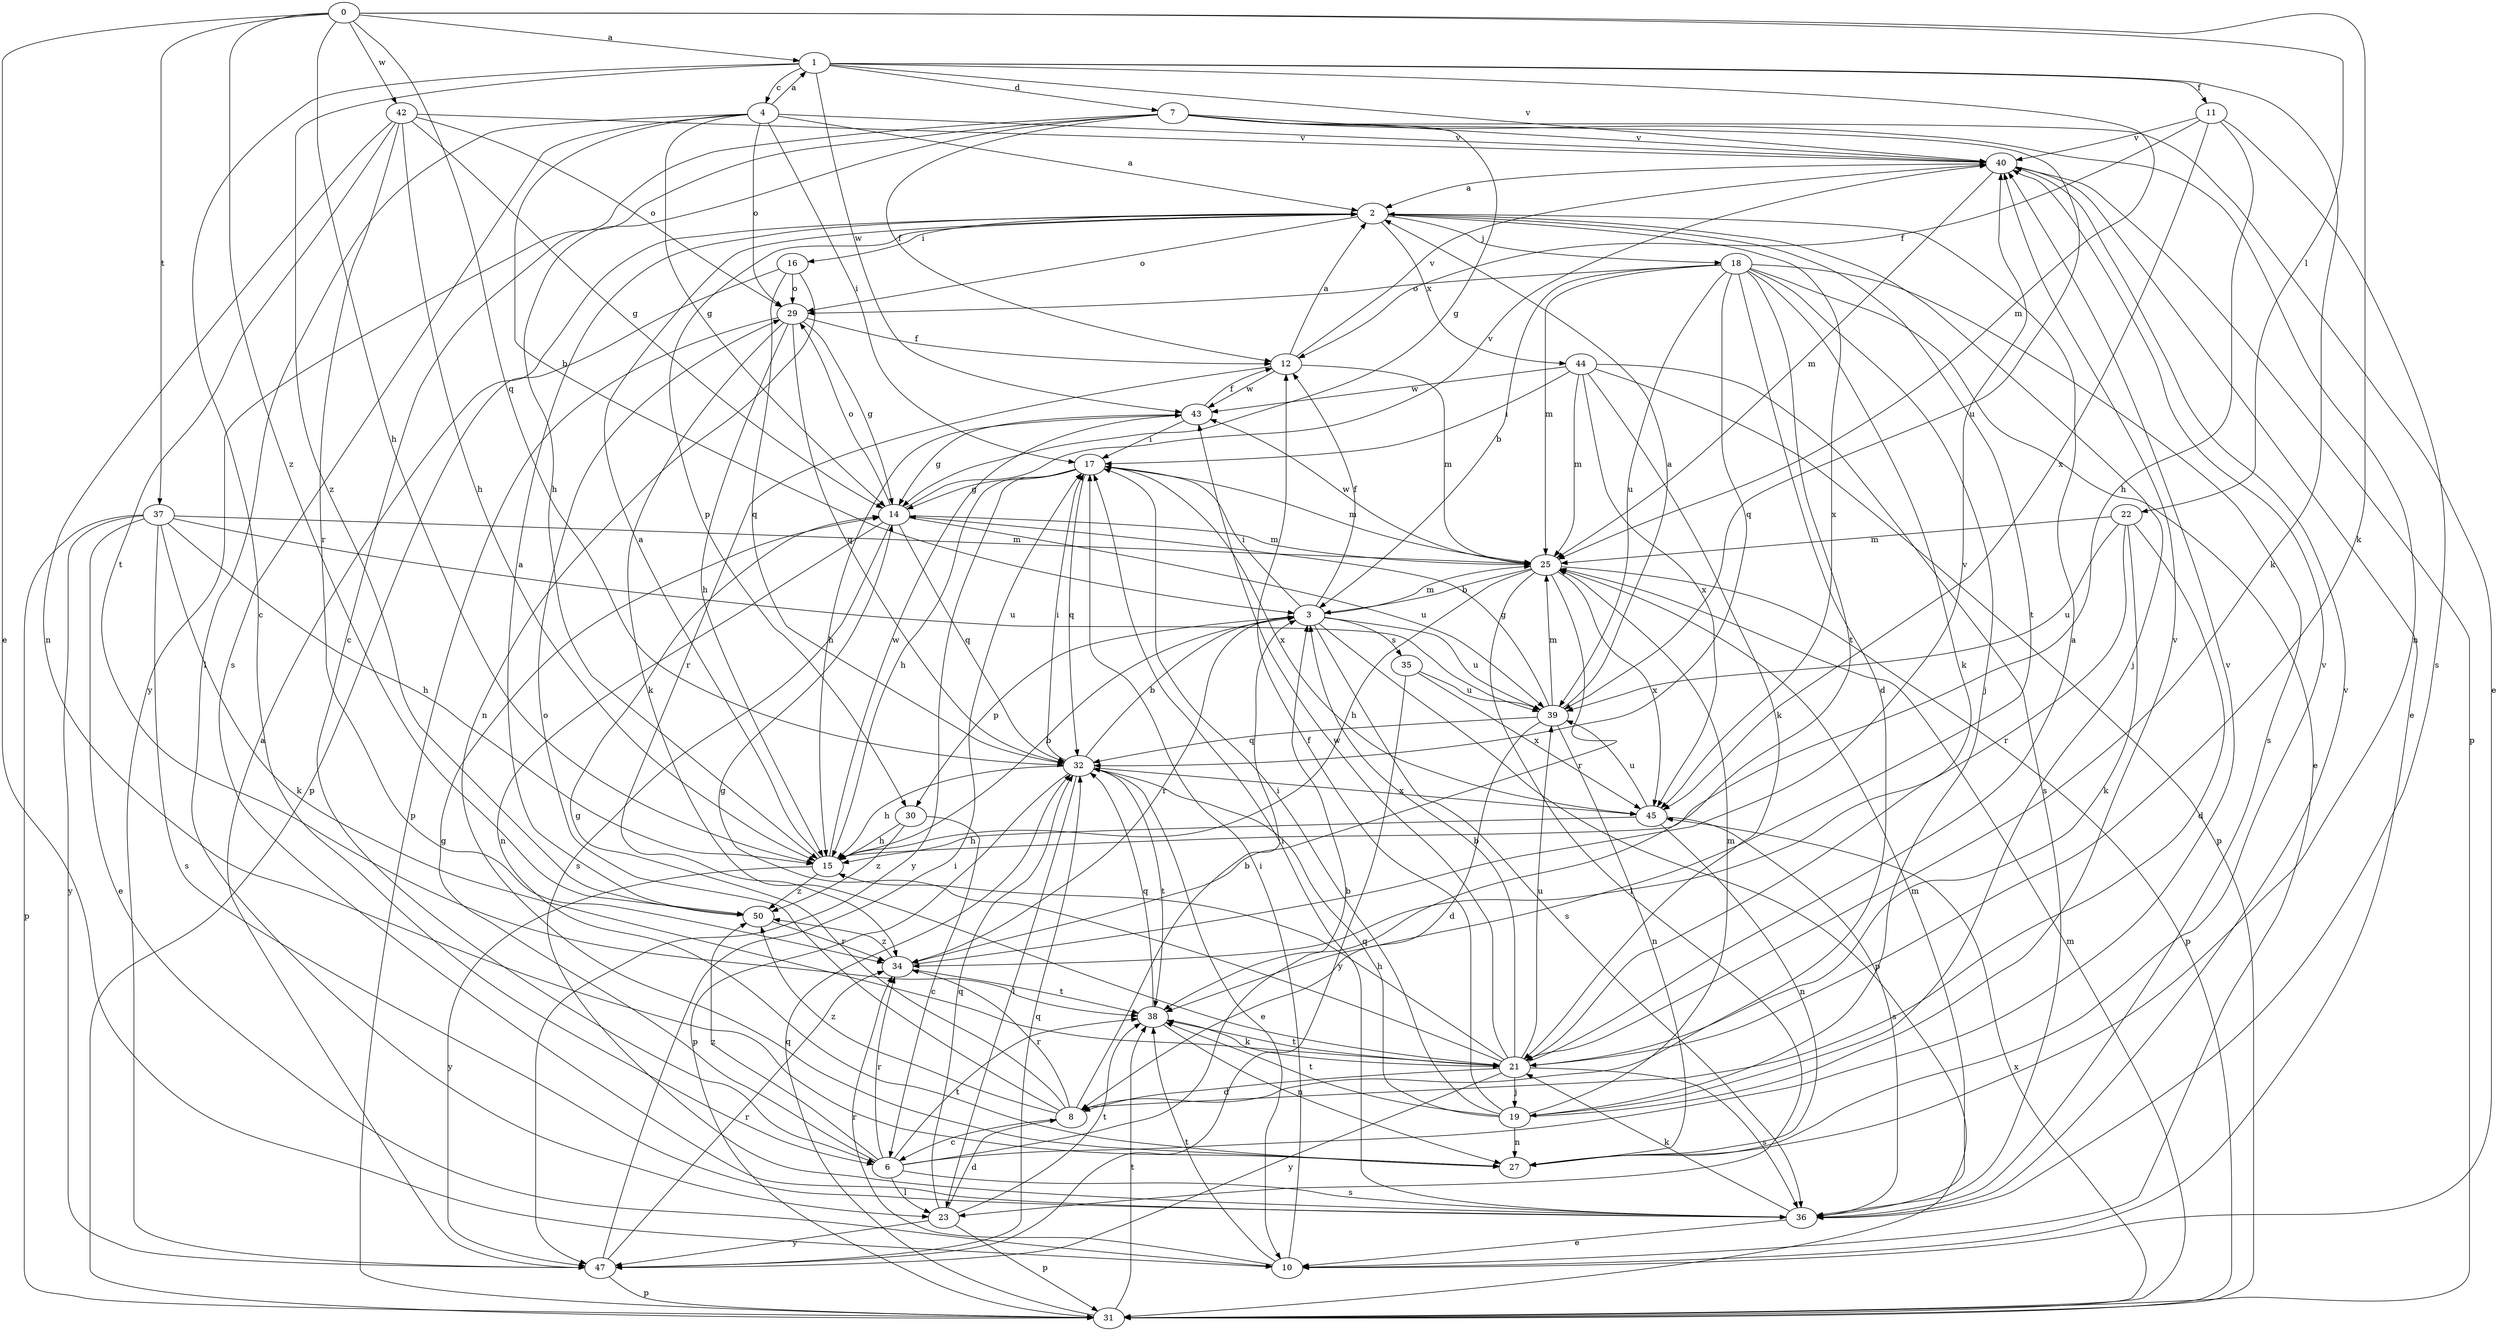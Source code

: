 strict digraph  {
0;
1;
2;
3;
4;
6;
7;
8;
10;
11;
12;
14;
15;
16;
17;
18;
19;
21;
22;
23;
25;
27;
29;
30;
31;
32;
34;
35;
36;
37;
38;
39;
40;
42;
43;
44;
45;
47;
50;
0 -> 1  [label=a];
0 -> 10  [label=e];
0 -> 15  [label=h];
0 -> 21  [label=k];
0 -> 22  [label=l];
0 -> 32  [label=q];
0 -> 37  [label=t];
0 -> 42  [label=w];
0 -> 50  [label=z];
1 -> 4  [label=c];
1 -> 6  [label=c];
1 -> 7  [label=d];
1 -> 11  [label=f];
1 -> 21  [label=k];
1 -> 25  [label=m];
1 -> 40  [label=v];
1 -> 43  [label=w];
1 -> 50  [label=z];
2 -> 16  [label=i];
2 -> 18  [label=j];
2 -> 19  [label=j];
2 -> 29  [label=o];
2 -> 30  [label=p];
2 -> 38  [label=t];
2 -> 44  [label=x];
2 -> 45  [label=x];
3 -> 12  [label=f];
3 -> 17  [label=i];
3 -> 25  [label=m];
3 -> 30  [label=p];
3 -> 31  [label=p];
3 -> 34  [label=r];
3 -> 35  [label=s];
3 -> 36  [label=s];
3 -> 39  [label=u];
4 -> 1  [label=a];
4 -> 2  [label=a];
4 -> 3  [label=b];
4 -> 14  [label=g];
4 -> 17  [label=i];
4 -> 23  [label=l];
4 -> 29  [label=o];
4 -> 36  [label=s];
4 -> 40  [label=v];
6 -> 3  [label=b];
6 -> 14  [label=g];
6 -> 23  [label=l];
6 -> 34  [label=r];
6 -> 36  [label=s];
6 -> 38  [label=t];
6 -> 40  [label=v];
6 -> 50  [label=z];
7 -> 6  [label=c];
7 -> 10  [label=e];
7 -> 12  [label=f];
7 -> 14  [label=g];
7 -> 15  [label=h];
7 -> 27  [label=n];
7 -> 39  [label=u];
7 -> 40  [label=v];
7 -> 47  [label=y];
8 -> 3  [label=b];
8 -> 6  [label=c];
8 -> 14  [label=g];
8 -> 29  [label=o];
8 -> 34  [label=r];
8 -> 50  [label=z];
10 -> 17  [label=i];
10 -> 34  [label=r];
10 -> 38  [label=t];
11 -> 12  [label=f];
11 -> 15  [label=h];
11 -> 36  [label=s];
11 -> 40  [label=v];
11 -> 45  [label=x];
12 -> 2  [label=a];
12 -> 25  [label=m];
12 -> 34  [label=r];
12 -> 40  [label=v];
12 -> 43  [label=w];
14 -> 25  [label=m];
14 -> 27  [label=n];
14 -> 29  [label=o];
14 -> 32  [label=q];
14 -> 36  [label=s];
14 -> 39  [label=u];
14 -> 40  [label=v];
15 -> 2  [label=a];
15 -> 3  [label=b];
15 -> 43  [label=w];
15 -> 47  [label=y];
15 -> 50  [label=z];
16 -> 27  [label=n];
16 -> 29  [label=o];
16 -> 31  [label=p];
16 -> 32  [label=q];
17 -> 14  [label=g];
17 -> 15  [label=h];
17 -> 25  [label=m];
17 -> 32  [label=q];
17 -> 45  [label=x];
17 -> 47  [label=y];
18 -> 3  [label=b];
18 -> 8  [label=d];
18 -> 10  [label=e];
18 -> 19  [label=j];
18 -> 21  [label=k];
18 -> 25  [label=m];
18 -> 29  [label=o];
18 -> 32  [label=q];
18 -> 36  [label=s];
18 -> 38  [label=t];
18 -> 39  [label=u];
19 -> 12  [label=f];
19 -> 17  [label=i];
19 -> 25  [label=m];
19 -> 27  [label=n];
19 -> 32  [label=q];
19 -> 38  [label=t];
19 -> 40  [label=v];
21 -> 2  [label=a];
21 -> 3  [label=b];
21 -> 8  [label=d];
21 -> 14  [label=g];
21 -> 15  [label=h];
21 -> 19  [label=j];
21 -> 36  [label=s];
21 -> 38  [label=t];
21 -> 39  [label=u];
21 -> 43  [label=w];
21 -> 47  [label=y];
22 -> 8  [label=d];
22 -> 21  [label=k];
22 -> 25  [label=m];
22 -> 34  [label=r];
22 -> 39  [label=u];
23 -> 8  [label=d];
23 -> 31  [label=p];
23 -> 32  [label=q];
23 -> 38  [label=t];
23 -> 47  [label=y];
25 -> 3  [label=b];
25 -> 15  [label=h];
25 -> 23  [label=l];
25 -> 31  [label=p];
25 -> 34  [label=r];
25 -> 43  [label=w];
25 -> 45  [label=x];
27 -> 40  [label=v];
29 -> 12  [label=f];
29 -> 14  [label=g];
29 -> 15  [label=h];
29 -> 21  [label=k];
29 -> 31  [label=p];
29 -> 32  [label=q];
30 -> 6  [label=c];
30 -> 15  [label=h];
30 -> 50  [label=z];
31 -> 25  [label=m];
31 -> 32  [label=q];
31 -> 38  [label=t];
31 -> 45  [label=x];
32 -> 3  [label=b];
32 -> 10  [label=e];
32 -> 15  [label=h];
32 -> 17  [label=i];
32 -> 23  [label=l];
32 -> 31  [label=p];
32 -> 38  [label=t];
32 -> 45  [label=x];
34 -> 38  [label=t];
34 -> 40  [label=v];
34 -> 50  [label=z];
35 -> 39  [label=u];
35 -> 45  [label=x];
35 -> 47  [label=y];
36 -> 10  [label=e];
36 -> 17  [label=i];
36 -> 21  [label=k];
36 -> 25  [label=m];
36 -> 40  [label=v];
37 -> 10  [label=e];
37 -> 15  [label=h];
37 -> 21  [label=k];
37 -> 25  [label=m];
37 -> 31  [label=p];
37 -> 36  [label=s];
37 -> 39  [label=u];
37 -> 47  [label=y];
38 -> 21  [label=k];
38 -> 27  [label=n];
38 -> 32  [label=q];
39 -> 2  [label=a];
39 -> 8  [label=d];
39 -> 14  [label=g];
39 -> 25  [label=m];
39 -> 27  [label=n];
39 -> 32  [label=q];
40 -> 2  [label=a];
40 -> 10  [label=e];
40 -> 25  [label=m];
40 -> 31  [label=p];
42 -> 14  [label=g];
42 -> 15  [label=h];
42 -> 27  [label=n];
42 -> 29  [label=o];
42 -> 34  [label=r];
42 -> 38  [label=t];
42 -> 40  [label=v];
43 -> 12  [label=f];
43 -> 14  [label=g];
43 -> 15  [label=h];
43 -> 17  [label=i];
44 -> 17  [label=i];
44 -> 21  [label=k];
44 -> 25  [label=m];
44 -> 31  [label=p];
44 -> 36  [label=s];
44 -> 43  [label=w];
44 -> 45  [label=x];
45 -> 15  [label=h];
45 -> 27  [label=n];
45 -> 36  [label=s];
45 -> 39  [label=u];
47 -> 2  [label=a];
47 -> 17  [label=i];
47 -> 31  [label=p];
47 -> 32  [label=q];
47 -> 34  [label=r];
50 -> 2  [label=a];
50 -> 34  [label=r];
}
